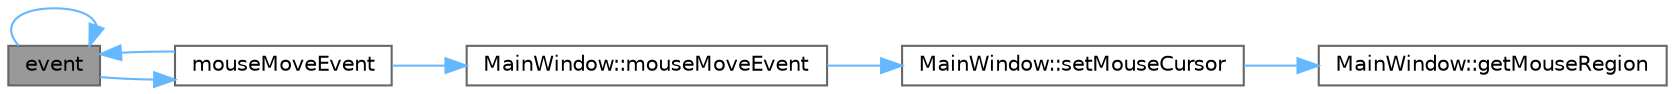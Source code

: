 digraph "event"
{
 // LATEX_PDF_SIZE
  bgcolor="transparent";
  edge [fontname=Helvetica,fontsize=10,labelfontname=Helvetica,labelfontsize=10];
  node [fontname=Helvetica,fontsize=10,shape=box,height=0.2,width=0.4];
  rankdir="LR";
  Node1 [id="Node000001",label="event",height=0.2,width=0.4,color="gray40", fillcolor="grey60", style="filled", fontcolor="black",tooltip="事件处理"];
  Node1 -> Node1 [id="edge1_Node000001_Node000001",color="steelblue1",style="solid",tooltip=" "];
  Node1 -> Node2 [id="edge2_Node000001_Node000002",color="steelblue1",style="solid",tooltip=" "];
  Node2 [id="Node000002",label="mouseMoveEvent",height=0.2,width=0.4,color="grey40", fillcolor="white", style="filled",URL="$class_ku_gou_app.html#a4d538d95963e25c7a27250e441321d72",tooltip="鼠标移动事件"];
  Node2 -> Node1 [id="edge3_Node000002_Node000001",color="steelblue1",style="solid",tooltip=" "];
  Node2 -> Node3 [id="edge4_Node000002_Node000003",color="steelblue1",style="solid",tooltip=" "];
  Node3 [id="Node000003",label="MainWindow::mouseMoveEvent",height=0.2,width=0.4,color="grey40", fillcolor="white", style="filled",URL="$class_main_window.html#a4d538d95963e25c7a27250e441321d72",tooltip="重写鼠标移动事件，处理窗口拖动和拉伸"];
  Node3 -> Node4 [id="edge5_Node000003_Node000004",color="steelblue1",style="solid",tooltip=" "];
  Node4 [id="Node000004",label="MainWindow::setMouseCursor",height=0.2,width=0.4,color="grey40", fillcolor="white", style="filled",URL="$class_main_window.html#abcc871beb4813fa9f3a0e5a25fe4c03c",tooltip="设置鼠标光标形状"];
  Node4 -> Node5 [id="edge6_Node000004_Node000005",color="steelblue1",style="solid",tooltip=" "];
  Node5 [id="Node000005",label="MainWindow::getMouseRegion",height=0.2,width=0.4,color="grey40", fillcolor="white", style="filled",URL="$class_main_window.html#a0b390c3fea1da11078ff69dd033b39c2",tooltip="获取鼠标所在区域"];
}
